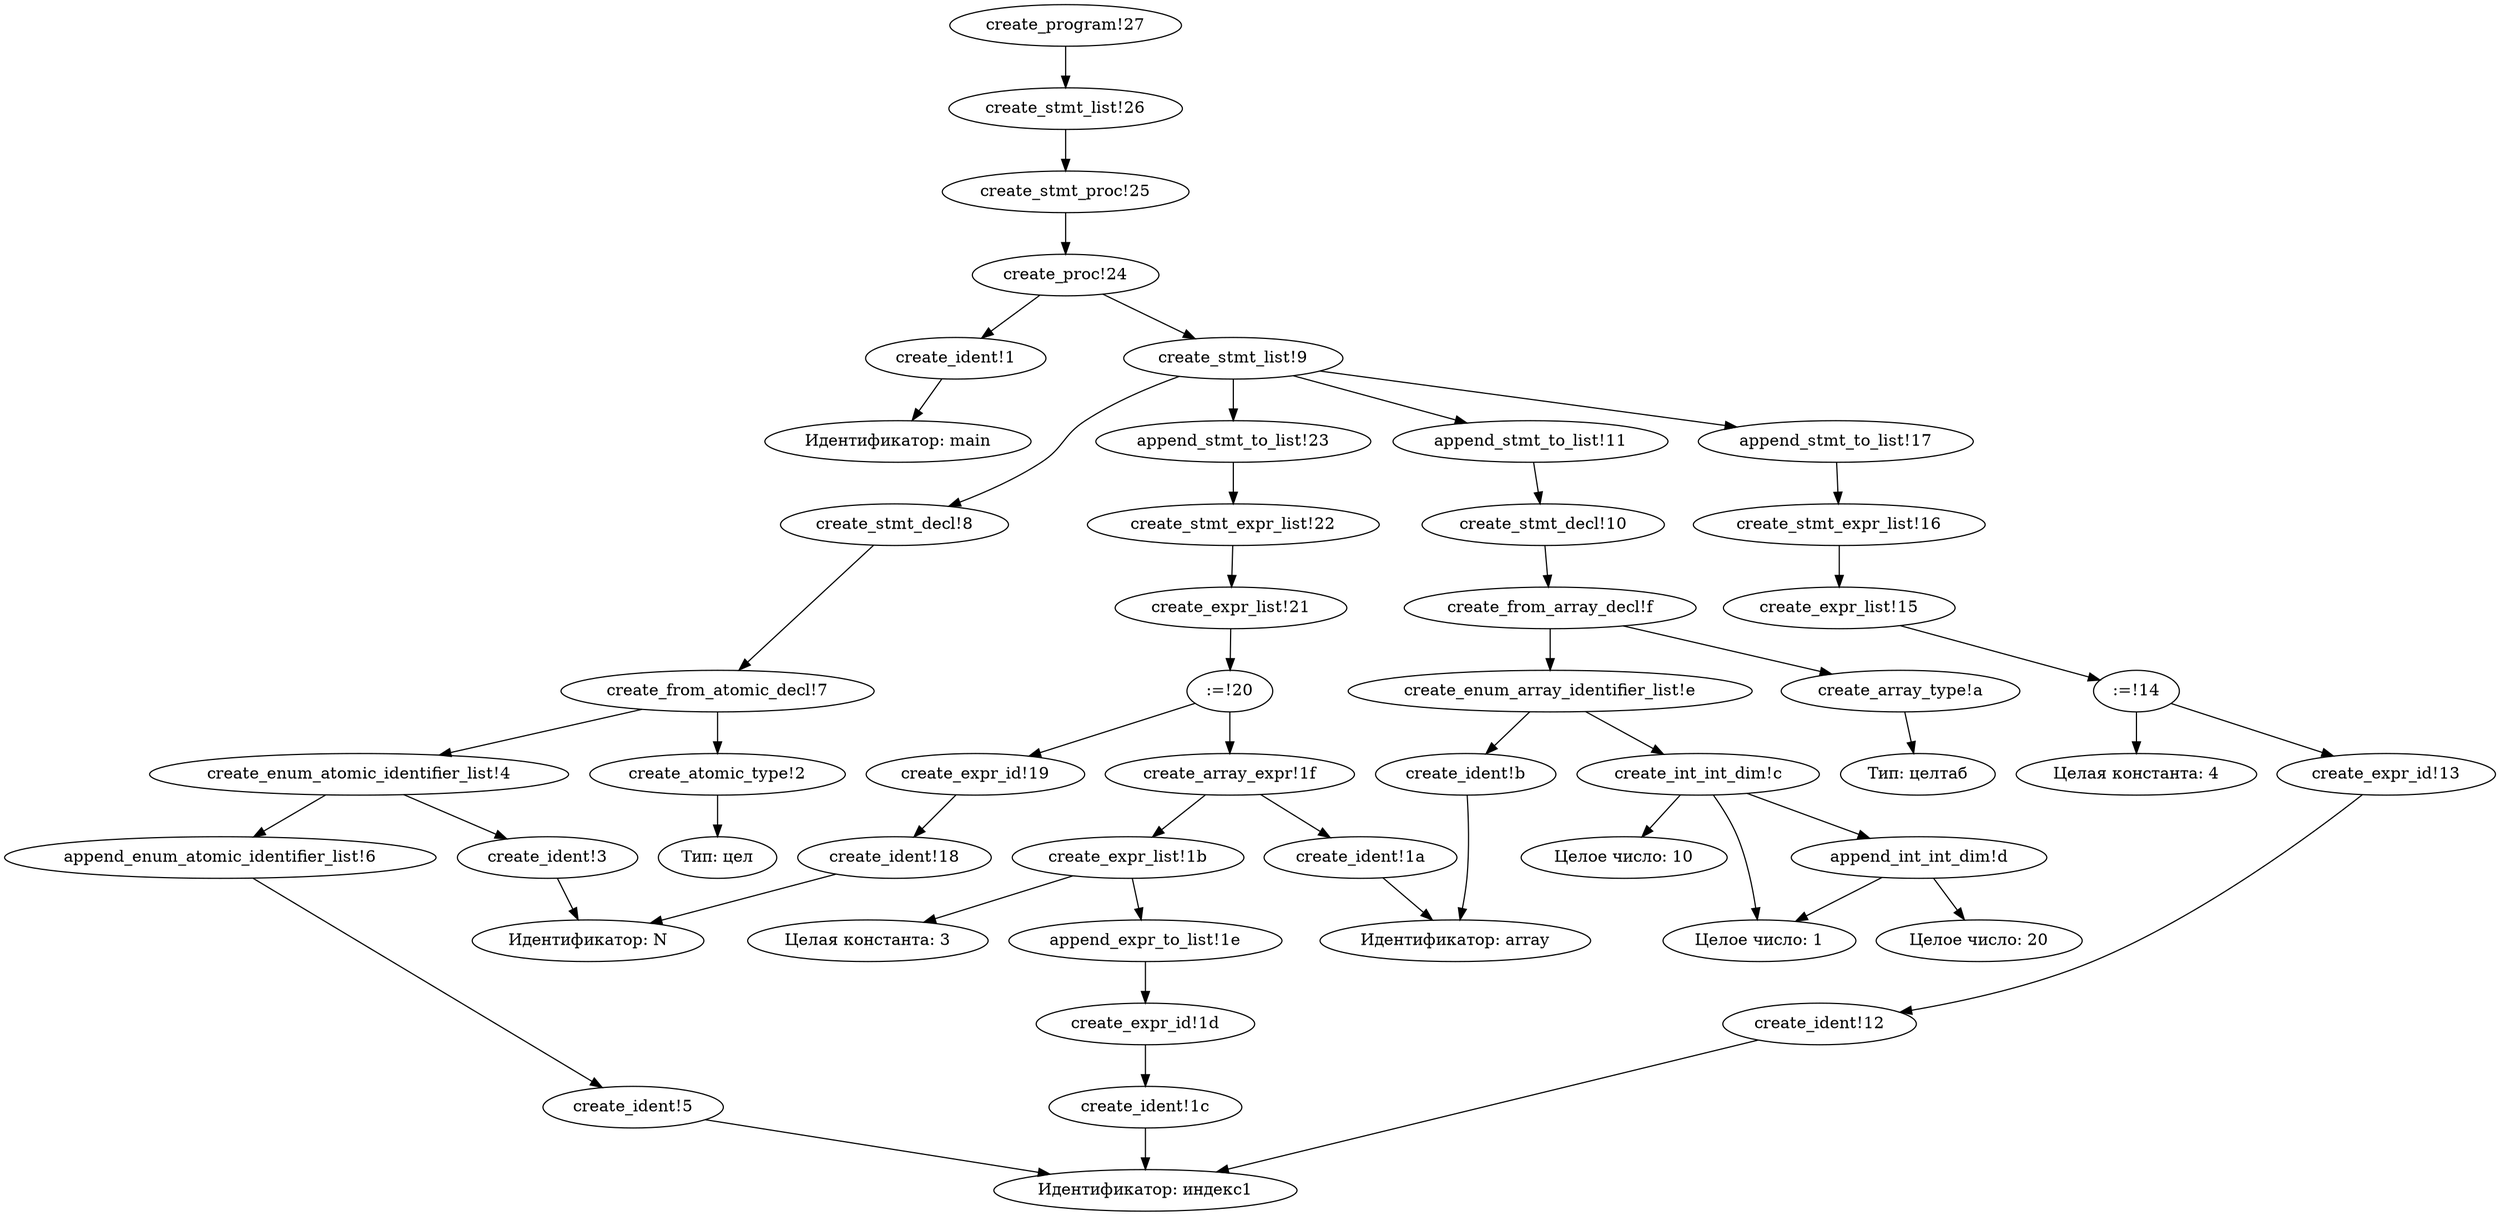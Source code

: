 digraph KumirTree {
"create_ident!1" -> "Идентификатор: main";
"create_atomic_type!2" -> "Тип: цел";
"create_ident!3" -> "Идентификатор: N";
"create_enum_atomic_identifier_list!4" -> "create_ident!3";
"create_ident!5" -> "Идентификатор: индекс1";
"create_enum_atomic_identifier_list!4" -> "append_enum_atomic_identifier_list!6";
"append_enum_atomic_identifier_list!6" -> "create_ident!5";
"create_from_atomic_decl!7" -> "create_atomic_type!2";
"create_from_atomic_decl!7" -> "create_enum_atomic_identifier_list!4";
"create_stmt_decl!8" -> "create_from_atomic_decl!7";
"create_stmt_list!9" -> "create_stmt_decl!8";
"create_array_type!a" -> "Тип: целтаб";
"create_ident!b" -> "Идентификатор: array";
"create_int_int_dim!c" -> "Целое число: 1";
"create_int_int_dim!c" -> "Целое число: 10";
"create_int_int_dim!c" -> "append_int_int_dim!d";
"append_int_int_dim!d" -> "Целое число: 1";
"append_int_int_dim!d" -> "Целое число: 20";
"create_enum_array_identifier_list!e" -> "create_ident!b";
"create_enum_array_identifier_list!e" -> "create_int_int_dim!c";
"create_from_array_decl!f" -> "create_array_type!a";
"create_from_array_decl!f" -> "create_enum_array_identifier_list!e";
"create_stmt_decl!10" -> "create_from_array_decl!f";
"create_stmt_list!9" -> "append_stmt_to_list!11";
"append_stmt_to_list!11" -> "create_stmt_decl!10";
"create_ident!12" -> "Идентификатор: индекс1";
"create_expr_id!13" -> "create_ident!12";
":=!14" -> "create_expr_id!13";
":=!14" -> "Целая константа: 4";
"create_expr_list!15" -> ":=!14";
"create_stmt_expr_list!16" -> "create_expr_list!15";
"create_stmt_list!9" -> "append_stmt_to_list!17";
"append_stmt_to_list!17" -> "create_stmt_expr_list!16";
"create_ident!18" -> "Идентификатор: N";
"create_expr_id!19" -> "create_ident!18";
"create_ident!1a" -> "Идентификатор: array";
"create_expr_list!1b" -> "Целая константа: 3";
"create_ident!1c" -> "Идентификатор: индекс1";
"create_expr_id!1d" -> "create_ident!1c";
"create_expr_list!1b" -> "append_expr_to_list!1e";
"append_expr_to_list!1e" -> "create_expr_id!1d";
"create_array_expr!1f" -> "create_ident!1a";
"create_array_expr!1f" -> "create_expr_list!1b";
":=!20" -> "create_expr_id!19";
":=!20" -> "create_array_expr!1f";
"create_expr_list!21" -> ":=!20";
"create_stmt_expr_list!22" -> "create_expr_list!21";
"create_stmt_list!9" -> "append_stmt_to_list!23";
"append_stmt_to_list!23" -> "create_stmt_expr_list!22";
"create_proc!24" -> "create_ident!1";
"create_proc!24" -> "create_stmt_list!9";
"create_stmt_proc!25" -> "create_proc!24";
"create_stmt_list!26" -> "create_stmt_proc!25";
"create_program!27" -> "create_stmt_list!26";
 } 